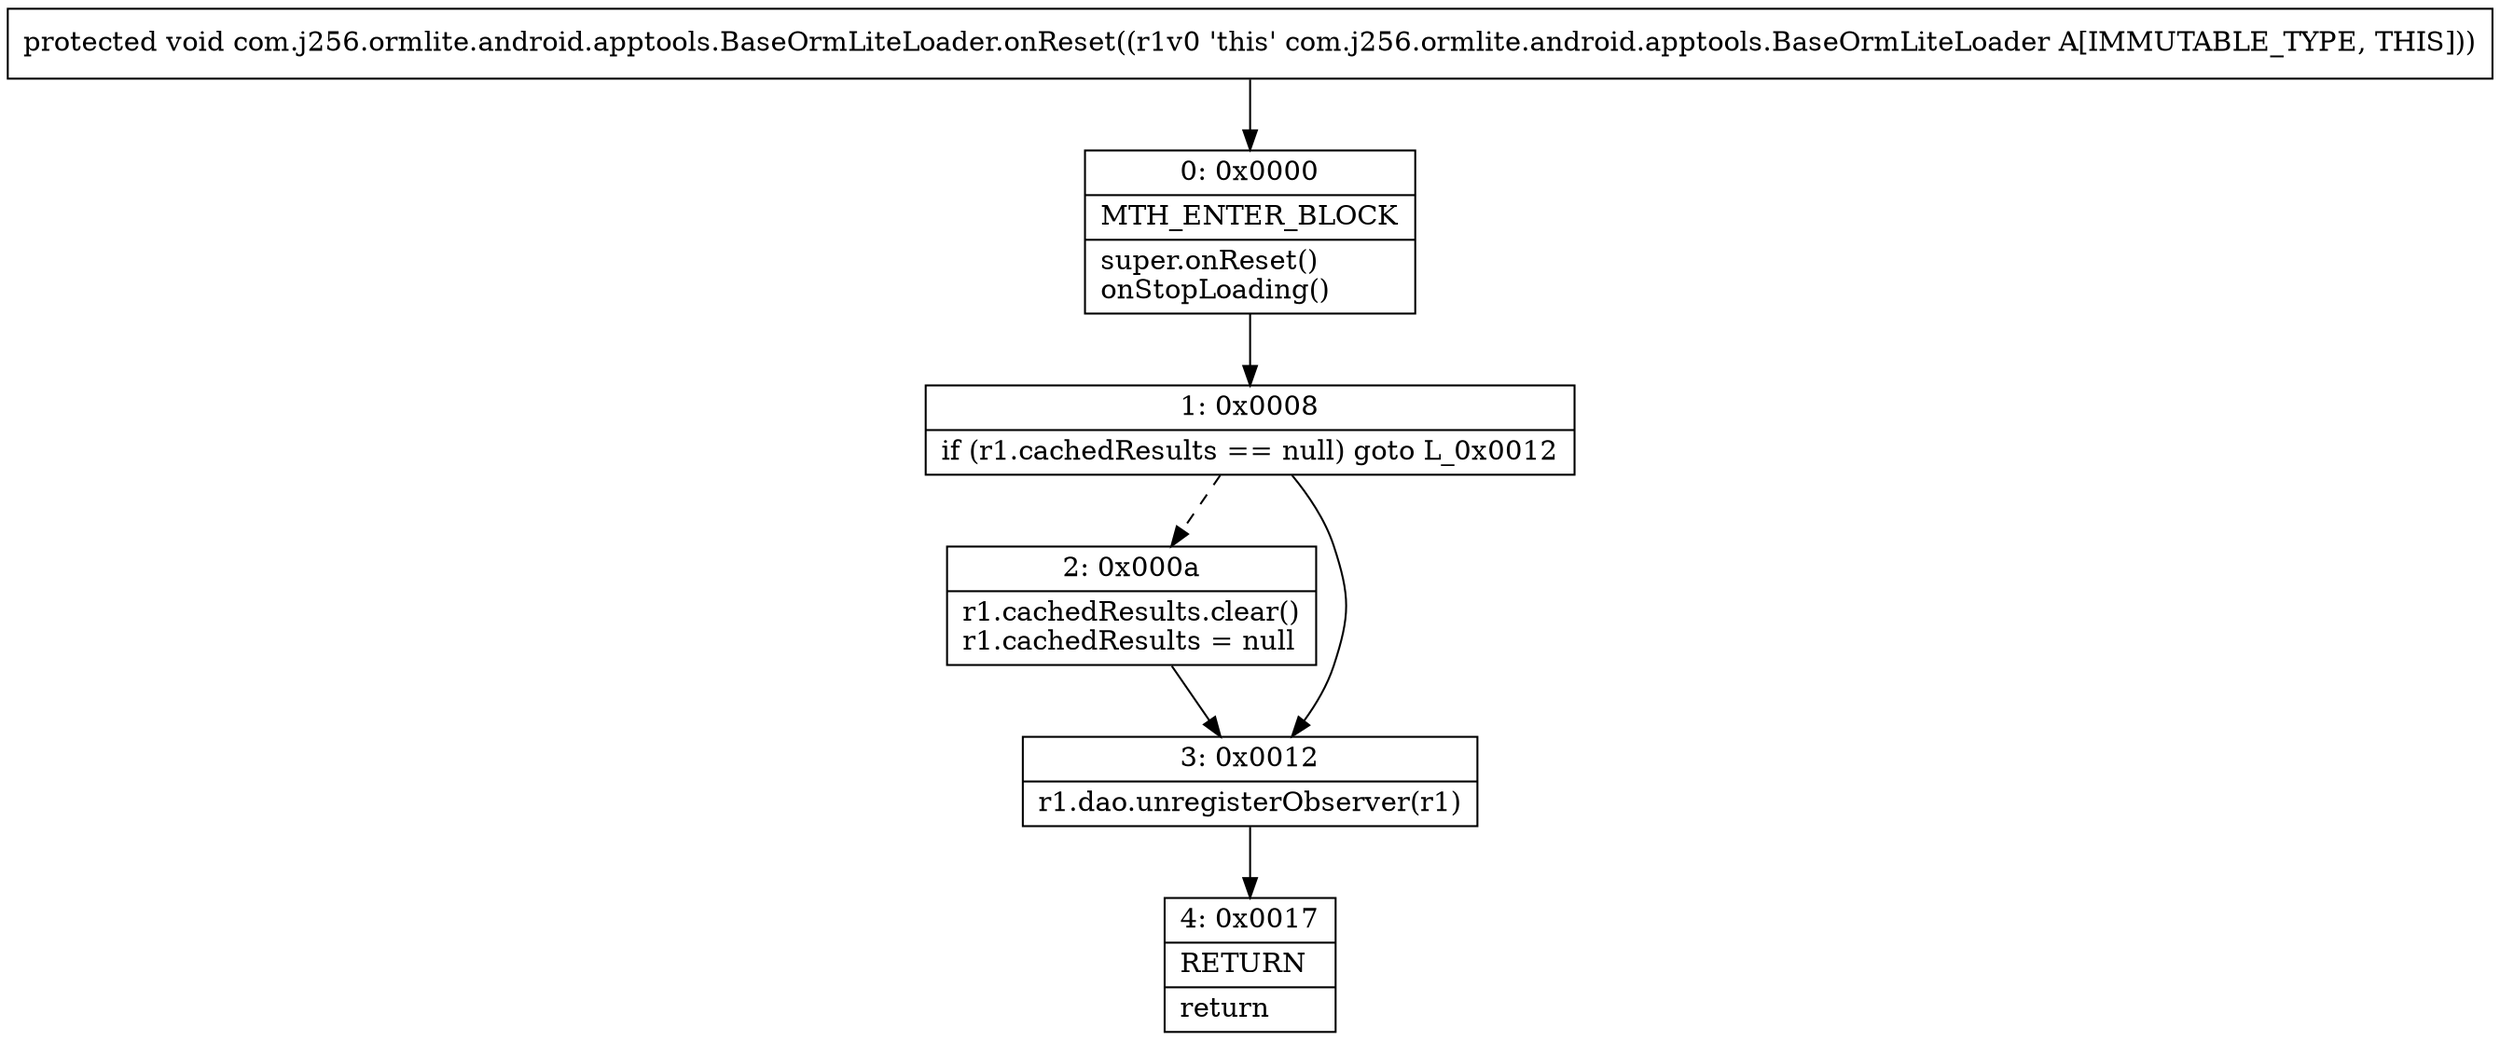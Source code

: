digraph "CFG forcom.j256.ormlite.android.apptools.BaseOrmLiteLoader.onReset()V" {
Node_0 [shape=record,label="{0\:\ 0x0000|MTH_ENTER_BLOCK\l|super.onReset()\lonStopLoading()\l}"];
Node_1 [shape=record,label="{1\:\ 0x0008|if (r1.cachedResults == null) goto L_0x0012\l}"];
Node_2 [shape=record,label="{2\:\ 0x000a|r1.cachedResults.clear()\lr1.cachedResults = null\l}"];
Node_3 [shape=record,label="{3\:\ 0x0012|r1.dao.unregisterObserver(r1)\l}"];
Node_4 [shape=record,label="{4\:\ 0x0017|RETURN\l|return\l}"];
MethodNode[shape=record,label="{protected void com.j256.ormlite.android.apptools.BaseOrmLiteLoader.onReset((r1v0 'this' com.j256.ormlite.android.apptools.BaseOrmLiteLoader A[IMMUTABLE_TYPE, THIS])) }"];
MethodNode -> Node_0;
Node_0 -> Node_1;
Node_1 -> Node_2[style=dashed];
Node_1 -> Node_3;
Node_2 -> Node_3;
Node_3 -> Node_4;
}

